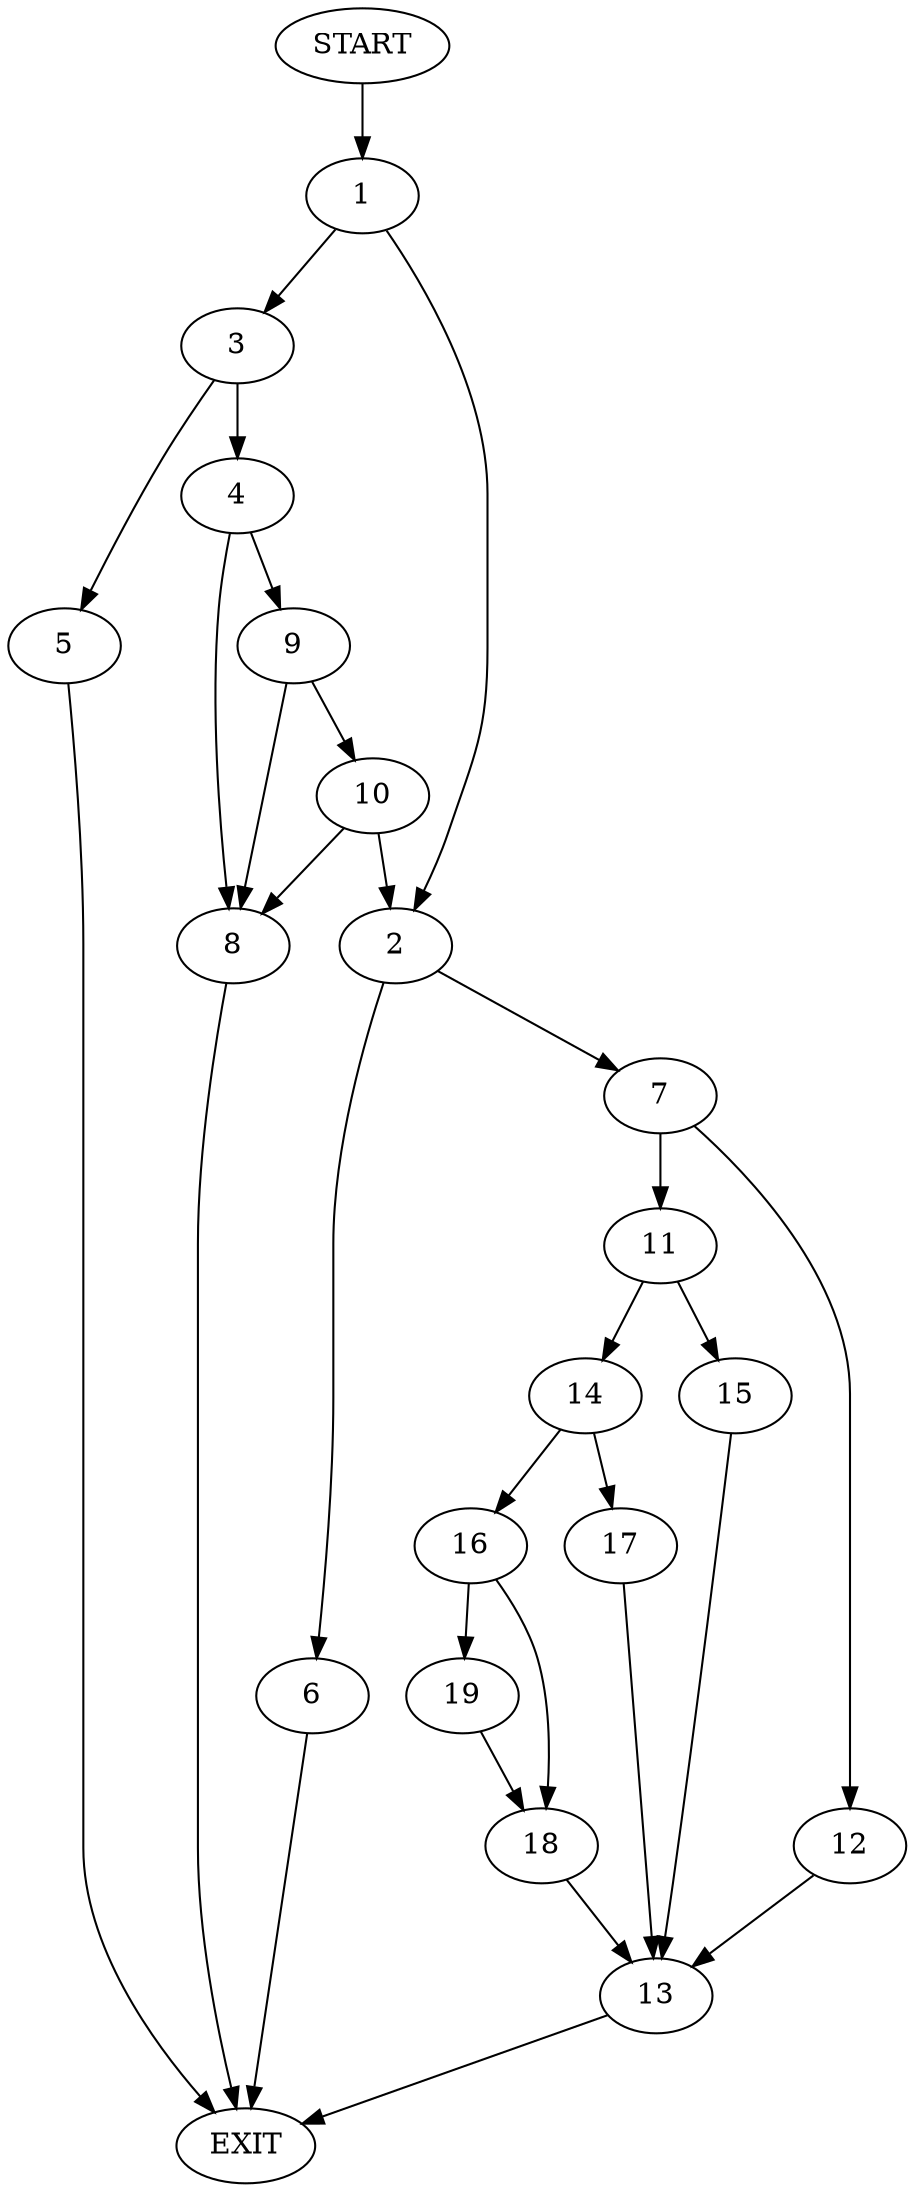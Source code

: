 digraph {
0 [label="START"]
20 [label="EXIT"]
0 -> 1
1 -> 2
1 -> 3
3 -> 4
3 -> 5
2 -> 6
2 -> 7
5 -> 20
4 -> 8
4 -> 9
8 -> 20
9 -> 10
9 -> 8
10 -> 2
10 -> 8
6 -> 20
7 -> 11
7 -> 12
12 -> 13
11 -> 14
11 -> 15
15 -> 13
14 -> 16
14 -> 17
17 -> 13
16 -> 18
16 -> 19
13 -> 20
18 -> 13
19 -> 18
}
